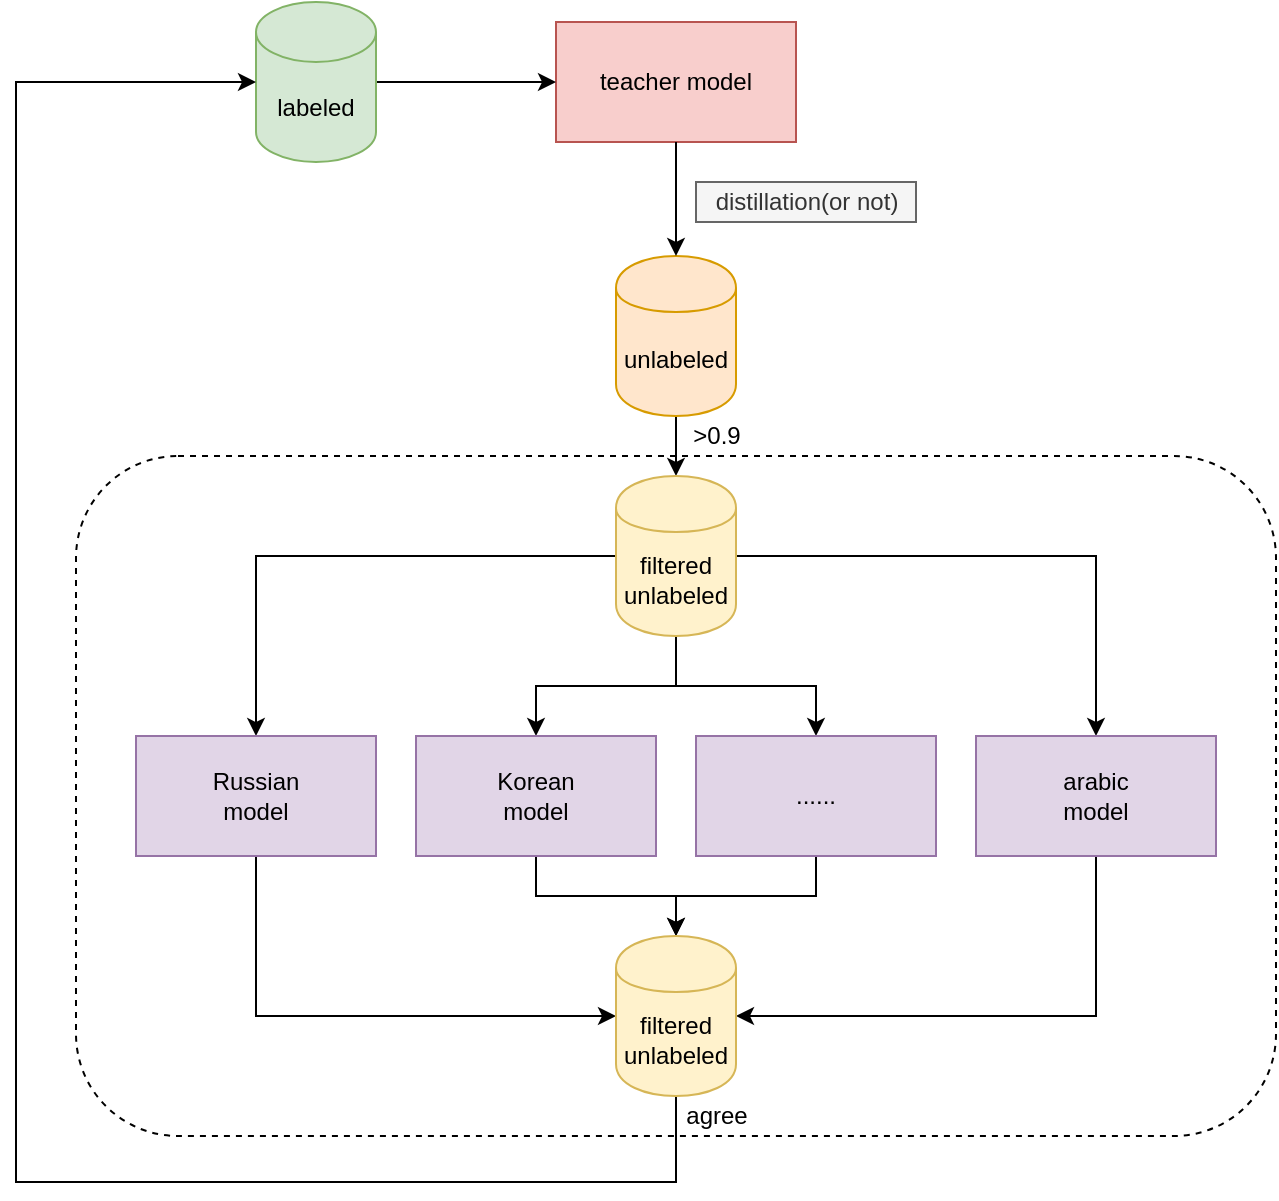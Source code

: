 <mxfile version="14.1.1" type="github">
  <diagram id="1I48yk1pTl18TJWUvN-q" name="Page-1">
    <mxGraphModel dx="1422" dy="762" grid="1" gridSize="10" guides="1" tooltips="1" connect="1" arrows="1" fold="1" page="1" pageScale="1" pageWidth="827" pageHeight="1169" math="0" shadow="0">
      <root>
        <mxCell id="0" />
        <mxCell id="1" parent="0" />
        <mxCell id="0SLeSFdNCgg_F5EIytYb-29" value="" style="rounded=1;whiteSpace=wrap;html=1;glass=0;sketch=0;dashed=1;" vertex="1" parent="1">
          <mxGeometry x="100" y="477" width="600" height="340" as="geometry" />
        </mxCell>
        <mxCell id="0SLeSFdNCgg_F5EIytYb-5" value="" style="edgeStyle=orthogonalEdgeStyle;rounded=0;orthogonalLoop=1;jettySize=auto;html=1;" edge="1" parent="1" source="0SLeSFdNCgg_F5EIytYb-17" target="0SLeSFdNCgg_F5EIytYb-4">
          <mxGeometry relative="1" as="geometry" />
        </mxCell>
        <mxCell id="0SLeSFdNCgg_F5EIytYb-1" value="teacher model" style="rounded=0;whiteSpace=wrap;html=1;fillColor=#f8cecc;strokeColor=#b85450;" vertex="1" parent="1">
          <mxGeometry x="340" y="260" width="120" height="60" as="geometry" />
        </mxCell>
        <mxCell id="0SLeSFdNCgg_F5EIytYb-3" value="" style="edgeStyle=orthogonalEdgeStyle;rounded=0;orthogonalLoop=1;jettySize=auto;html=1;" edge="1" parent="1" source="0SLeSFdNCgg_F5EIytYb-2" target="0SLeSFdNCgg_F5EIytYb-1">
          <mxGeometry relative="1" as="geometry" />
        </mxCell>
        <mxCell id="0SLeSFdNCgg_F5EIytYb-2" value="labeled" style="shape=cylinder3;whiteSpace=wrap;html=1;boundedLbl=1;backgroundOutline=1;size=15;fillColor=#d5e8d4;strokeColor=#82b366;" vertex="1" parent="1">
          <mxGeometry x="190" y="250" width="60" height="80" as="geometry" />
        </mxCell>
        <mxCell id="0SLeSFdNCgg_F5EIytYb-11" style="edgeStyle=orthogonalEdgeStyle;rounded=0;orthogonalLoop=1;jettySize=auto;html=1;entryX=0.5;entryY=0;entryDx=0;entryDy=0;" edge="1" parent="1" source="0SLeSFdNCgg_F5EIytYb-4" target="0SLeSFdNCgg_F5EIytYb-6">
          <mxGeometry relative="1" as="geometry" />
        </mxCell>
        <mxCell id="0SLeSFdNCgg_F5EIytYb-13" style="edgeStyle=orthogonalEdgeStyle;rounded=0;orthogonalLoop=1;jettySize=auto;html=1;entryX=0.5;entryY=0;entryDx=0;entryDy=0;" edge="1" parent="1" source="0SLeSFdNCgg_F5EIytYb-4" target="0SLeSFdNCgg_F5EIytYb-10">
          <mxGeometry relative="1" as="geometry" />
        </mxCell>
        <mxCell id="0SLeSFdNCgg_F5EIytYb-15" style="edgeStyle=orthogonalEdgeStyle;rounded=0;orthogonalLoop=1;jettySize=auto;html=1;entryX=0.5;entryY=0;entryDx=0;entryDy=0;" edge="1" parent="1" source="0SLeSFdNCgg_F5EIytYb-4" target="0SLeSFdNCgg_F5EIytYb-8">
          <mxGeometry relative="1" as="geometry" />
        </mxCell>
        <mxCell id="0SLeSFdNCgg_F5EIytYb-16" style="edgeStyle=orthogonalEdgeStyle;rounded=0;orthogonalLoop=1;jettySize=auto;html=1;entryX=0.5;entryY=0;entryDx=0;entryDy=0;" edge="1" parent="1" source="0SLeSFdNCgg_F5EIytYb-4" target="0SLeSFdNCgg_F5EIytYb-9">
          <mxGeometry relative="1" as="geometry" />
        </mxCell>
        <mxCell id="0SLeSFdNCgg_F5EIytYb-4" value="filtered unlabeled" style="shape=cylinder;whiteSpace=wrap;html=1;boundedLbl=1;backgroundOutline=1;rounded=0;fillColor=#fff2cc;strokeColor=#d6b656;" vertex="1" parent="1">
          <mxGeometry x="370" y="487" width="60" height="80" as="geometry" />
        </mxCell>
        <mxCell id="0SLeSFdNCgg_F5EIytYb-20" style="edgeStyle=orthogonalEdgeStyle;rounded=0;orthogonalLoop=1;jettySize=auto;html=1;entryX=0;entryY=0.5;entryDx=0;entryDy=0;" edge="1" parent="1" source="0SLeSFdNCgg_F5EIytYb-6" target="0SLeSFdNCgg_F5EIytYb-19">
          <mxGeometry relative="1" as="geometry">
            <Array as="points">
              <mxPoint x="190" y="757" />
            </Array>
          </mxGeometry>
        </mxCell>
        <mxCell id="0SLeSFdNCgg_F5EIytYb-6" value="Russian&lt;br&gt;model" style="whiteSpace=wrap;html=1;rounded=0;fillColor=#e1d5e7;strokeColor=#9673a6;" vertex="1" parent="1">
          <mxGeometry x="130" y="617" width="120" height="60" as="geometry" />
        </mxCell>
        <mxCell id="0SLeSFdNCgg_F5EIytYb-22" style="edgeStyle=orthogonalEdgeStyle;rounded=0;orthogonalLoop=1;jettySize=auto;html=1;" edge="1" parent="1" source="0SLeSFdNCgg_F5EIytYb-8" target="0SLeSFdNCgg_F5EIytYb-19">
          <mxGeometry relative="1" as="geometry" />
        </mxCell>
        <mxCell id="0SLeSFdNCgg_F5EIytYb-8" value="Korean&lt;br&gt;model" style="whiteSpace=wrap;html=1;rounded=0;fillColor=#e1d5e7;strokeColor=#9673a6;" vertex="1" parent="1">
          <mxGeometry x="270" y="617" width="120" height="60" as="geometry" />
        </mxCell>
        <mxCell id="0SLeSFdNCgg_F5EIytYb-23" style="edgeStyle=orthogonalEdgeStyle;rounded=0;orthogonalLoop=1;jettySize=auto;html=1;" edge="1" parent="1" source="0SLeSFdNCgg_F5EIytYb-9" target="0SLeSFdNCgg_F5EIytYb-19">
          <mxGeometry relative="1" as="geometry" />
        </mxCell>
        <mxCell id="0SLeSFdNCgg_F5EIytYb-9" value="......" style="whiteSpace=wrap;html=1;rounded=0;fillColor=#e1d5e7;strokeColor=#9673a6;" vertex="1" parent="1">
          <mxGeometry x="410" y="617" width="120" height="60" as="geometry" />
        </mxCell>
        <mxCell id="0SLeSFdNCgg_F5EIytYb-21" style="edgeStyle=orthogonalEdgeStyle;rounded=0;orthogonalLoop=1;jettySize=auto;html=1;entryX=1;entryY=0.5;entryDx=0;entryDy=0;" edge="1" parent="1" source="0SLeSFdNCgg_F5EIytYb-10" target="0SLeSFdNCgg_F5EIytYb-19">
          <mxGeometry relative="1" as="geometry">
            <Array as="points">
              <mxPoint x="610" y="757" />
            </Array>
          </mxGeometry>
        </mxCell>
        <mxCell id="0SLeSFdNCgg_F5EIytYb-10" value="arabic&lt;br&gt;model" style="whiteSpace=wrap;html=1;rounded=0;fillColor=#e1d5e7;strokeColor=#9673a6;" vertex="1" parent="1">
          <mxGeometry x="550" y="617" width="120" height="60" as="geometry" />
        </mxCell>
        <mxCell id="0SLeSFdNCgg_F5EIytYb-17" value="unlabeled&lt;br&gt;" style="shape=cylinder;whiteSpace=wrap;html=1;boundedLbl=1;backgroundOutline=1;rounded=0;fillColor=#ffe6cc;strokeColor=#d79b00;" vertex="1" parent="1">
          <mxGeometry x="370" y="377" width="60" height="80" as="geometry" />
        </mxCell>
        <mxCell id="0SLeSFdNCgg_F5EIytYb-18" value="" style="edgeStyle=orthogonalEdgeStyle;rounded=0;orthogonalLoop=1;jettySize=auto;html=1;exitX=0.5;exitY=1;exitDx=0;exitDy=0;" edge="1" parent="1" source="0SLeSFdNCgg_F5EIytYb-1" target="0SLeSFdNCgg_F5EIytYb-17">
          <mxGeometry relative="1" as="geometry">
            <mxPoint x="400" y="336" as="sourcePoint" />
            <mxPoint x="400" y="466" as="targetPoint" />
          </mxGeometry>
        </mxCell>
        <mxCell id="0SLeSFdNCgg_F5EIytYb-24" style="edgeStyle=orthogonalEdgeStyle;rounded=0;orthogonalLoop=1;jettySize=auto;html=1;entryX=0;entryY=0.5;entryDx=0;entryDy=0;entryPerimeter=0;" edge="1" parent="1" source="0SLeSFdNCgg_F5EIytYb-19" target="0SLeSFdNCgg_F5EIytYb-2">
          <mxGeometry relative="1" as="geometry">
            <Array as="points">
              <mxPoint x="400" y="840" />
              <mxPoint x="70" y="840" />
              <mxPoint x="70" y="290" />
            </Array>
          </mxGeometry>
        </mxCell>
        <mxCell id="0SLeSFdNCgg_F5EIytYb-19" value="filtered unlabeled" style="shape=cylinder;whiteSpace=wrap;html=1;boundedLbl=1;backgroundOutline=1;rounded=0;fillColor=#fff2cc;strokeColor=#d6b656;" vertex="1" parent="1">
          <mxGeometry x="370" y="717" width="60" height="80" as="geometry" />
        </mxCell>
        <mxCell id="0SLeSFdNCgg_F5EIytYb-25" value="&lt;span&gt;&amp;gt;0.9&lt;/span&gt;" style="text;html=1;align=center;verticalAlign=middle;resizable=0;points=[];autosize=1;" vertex="1" parent="1">
          <mxGeometry x="400" y="457" width="40" height="20" as="geometry" />
        </mxCell>
        <mxCell id="0SLeSFdNCgg_F5EIytYb-26" value="agree" style="text;html=1;align=center;verticalAlign=middle;resizable=0;points=[];autosize=1;" vertex="1" parent="1">
          <mxGeometry x="395" y="797" width="50" height="20" as="geometry" />
        </mxCell>
        <mxCell id="0SLeSFdNCgg_F5EIytYb-27" value="distillation(or not)" style="text;html=1;align=center;verticalAlign=middle;resizable=0;points=[];autosize=1;fillColor=#f5f5f5;strokeColor=#666666;fontColor=#333333;" vertex="1" parent="1">
          <mxGeometry x="410" y="340" width="110" height="20" as="geometry" />
        </mxCell>
      </root>
    </mxGraphModel>
  </diagram>
</mxfile>
